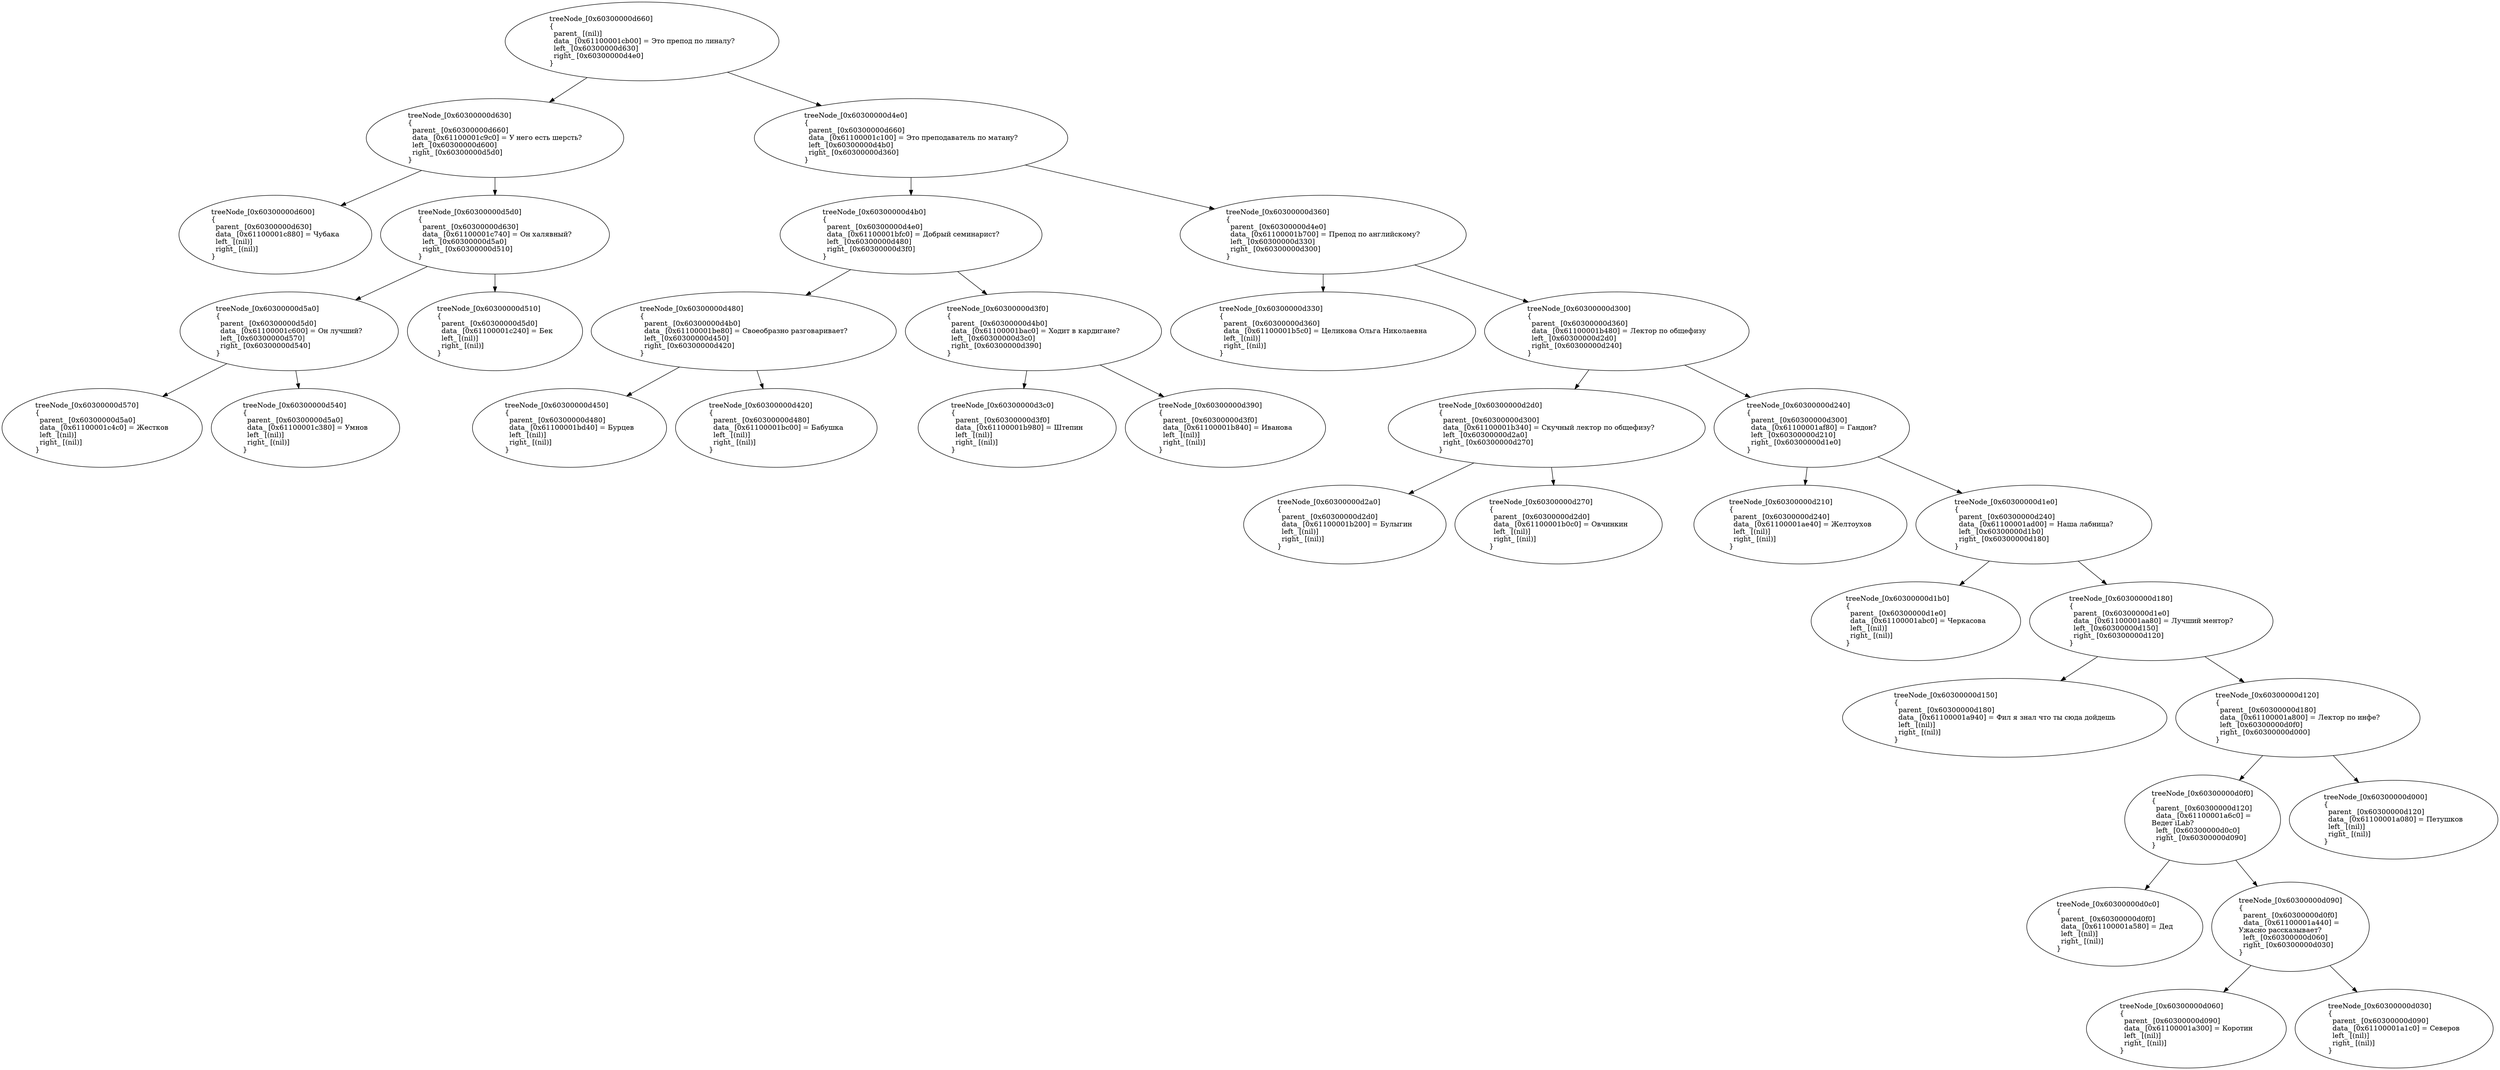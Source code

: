 digraph graf {
treeNode_0x60300000d660 [label="treeNode_[0x60300000d660]\l{\l  parent_ [(nil)]\l  data_ [0x61100001cb00] = Это препод по линалу?\l  left_ [0x60300000d630]\l  right_ [0x60300000d4e0]\l}\l"]
treeNode_0x60300000d660->treeNode_0x60300000d630
treeNode_0x60300000d630 [label="treeNode_[0x60300000d630]\l{\l  parent_ [0x60300000d660]\l  data_ [0x61100001c9c0] = У него есть шерсть?\l  left_ [0x60300000d600]\l  right_ [0x60300000d5d0]\l}\l"]
treeNode_0x60300000d630->treeNode_0x60300000d600
treeNode_0x60300000d600 [label="treeNode_[0x60300000d600]\l{\l  parent_ [0x60300000d630]\l  data_ [0x61100001c880] = Чубака\l  left_ [(nil)]\l  right_ [(nil)]\l}\l"]
treeNode_0x60300000d630->treeNode_0x60300000d5d0
treeNode_0x60300000d5d0 [label="treeNode_[0x60300000d5d0]\l{\l  parent_ [0x60300000d630]\l  data_ [0x61100001c740] = Он халявный?\l  left_ [0x60300000d5a0]\l  right_ [0x60300000d510]\l}\l"]
treeNode_0x60300000d5d0->treeNode_0x60300000d5a0
treeNode_0x60300000d5a0 [label="treeNode_[0x60300000d5a0]\l{\l  parent_ [0x60300000d5d0]\l  data_ [0x61100001c600] = Он лучший?\l  left_ [0x60300000d570]\l  right_ [0x60300000d540]\l}\l"]
treeNode_0x60300000d5a0->treeNode_0x60300000d570
treeNode_0x60300000d570 [label="treeNode_[0x60300000d570]\l{\l  parent_ [0x60300000d5a0]\l  data_ [0x61100001c4c0] = Жестков\l  left_ [(nil)]\l  right_ [(nil)]\l}\l"]
treeNode_0x60300000d5a0->treeNode_0x60300000d540
treeNode_0x60300000d540 [label="treeNode_[0x60300000d540]\l{\l  parent_ [0x60300000d5a0]\l  data_ [0x61100001c380] = Умнов\l  left_ [(nil)]\l  right_ [(nil)]\l}\l"]
treeNode_0x60300000d5d0->treeNode_0x60300000d510
treeNode_0x60300000d510 [label="treeNode_[0x60300000d510]\l{\l  parent_ [0x60300000d5d0]\l  data_ [0x61100001c240] = Бек\l  left_ [(nil)]\l  right_ [(nil)]\l}\l"]
treeNode_0x60300000d660->treeNode_0x60300000d4e0
treeNode_0x60300000d4e0 [label="treeNode_[0x60300000d4e0]\l{\l  parent_ [0x60300000d660]\l  data_ [0x61100001c100] = Это преподаватель по матану?\l  left_ [0x60300000d4b0]\l  right_ [0x60300000d360]\l}\l"]
treeNode_0x60300000d4e0->treeNode_0x60300000d4b0
treeNode_0x60300000d4b0 [label="treeNode_[0x60300000d4b0]\l{\l  parent_ [0x60300000d4e0]\l  data_ [0x61100001bfc0] = Добрый семинарист?\l  left_ [0x60300000d480]\l  right_ [0x60300000d3f0]\l}\l"]
treeNode_0x60300000d4b0->treeNode_0x60300000d480
treeNode_0x60300000d480 [label="treeNode_[0x60300000d480]\l{\l  parent_ [0x60300000d4b0]\l  data_ [0x61100001be80] = Своеобразно разговаривает?\l  left_ [0x60300000d450]\l  right_ [0x60300000d420]\l}\l"]
treeNode_0x60300000d480->treeNode_0x60300000d450
treeNode_0x60300000d450 [label="treeNode_[0x60300000d450]\l{\l  parent_ [0x60300000d480]\l  data_ [0x61100001bd40] = Бурцев\l  left_ [(nil)]\l  right_ [(nil)]\l}\l"]
treeNode_0x60300000d480->treeNode_0x60300000d420
treeNode_0x60300000d420 [label="treeNode_[0x60300000d420]\l{\l  parent_ [0x60300000d480]\l  data_ [0x61100001bc00] = Бабушка\l  left_ [(nil)]\l  right_ [(nil)]\l}\l"]
treeNode_0x60300000d4b0->treeNode_0x60300000d3f0
treeNode_0x60300000d3f0 [label="treeNode_[0x60300000d3f0]\l{\l  parent_ [0x60300000d4b0]\l  data_ [0x61100001bac0] = Ходит в кардигане?\l  left_ [0x60300000d3c0]\l  right_ [0x60300000d390]\l}\l"]
treeNode_0x60300000d3f0->treeNode_0x60300000d3c0
treeNode_0x60300000d3c0 [label="treeNode_[0x60300000d3c0]\l{\l  parent_ [0x60300000d3f0]\l  data_ [0x61100001b980] = Штепин\l  left_ [(nil)]\l  right_ [(nil)]\l}\l"]
treeNode_0x60300000d3f0->treeNode_0x60300000d390
treeNode_0x60300000d390 [label="treeNode_[0x60300000d390]\l{\l  parent_ [0x60300000d3f0]\l  data_ [0x61100001b840] = Иванова\l  left_ [(nil)]\l  right_ [(nil)]\l}\l"]
treeNode_0x60300000d4e0->treeNode_0x60300000d360
treeNode_0x60300000d360 [label="treeNode_[0x60300000d360]\l{\l  parent_ [0x60300000d4e0]\l  data_ [0x61100001b700] = Препод по английскому?\l  left_ [0x60300000d330]\l  right_ [0x60300000d300]\l}\l"]
treeNode_0x60300000d360->treeNode_0x60300000d330
treeNode_0x60300000d330 [label="treeNode_[0x60300000d330]\l{\l  parent_ [0x60300000d360]\l  data_ [0x61100001b5c0] = Целикова Ольга Николаевна\l  left_ [(nil)]\l  right_ [(nil)]\l}\l"]
treeNode_0x60300000d360->treeNode_0x60300000d300
treeNode_0x60300000d300 [label="treeNode_[0x60300000d300]\l{\l  parent_ [0x60300000d360]\l  data_ [0x61100001b480] = Лектор по общефизу\l  left_ [0x60300000d2d0]\l  right_ [0x60300000d240]\l}\l"]
treeNode_0x60300000d300->treeNode_0x60300000d2d0
treeNode_0x60300000d2d0 [label="treeNode_[0x60300000d2d0]\l{\l  parent_ [0x60300000d300]\l  data_ [0x61100001b340] = Скучный лектор по общефизу?\l  left_ [0x60300000d2a0]\l  right_ [0x60300000d270]\l}\l"]
treeNode_0x60300000d2d0->treeNode_0x60300000d2a0
treeNode_0x60300000d2a0 [label="treeNode_[0x60300000d2a0]\l{\l  parent_ [0x60300000d2d0]\l  data_ [0x61100001b200] = Булыгин\l  left_ [(nil)]\l  right_ [(nil)]\l}\l"]
treeNode_0x60300000d2d0->treeNode_0x60300000d270
treeNode_0x60300000d270 [label="treeNode_[0x60300000d270]\l{\l  parent_ [0x60300000d2d0]\l  data_ [0x61100001b0c0] = Овчинкин\l  left_ [(nil)]\l  right_ [(nil)]\l}\l"]
treeNode_0x60300000d300->treeNode_0x60300000d240
treeNode_0x60300000d240 [label="treeNode_[0x60300000d240]\l{\l  parent_ [0x60300000d300]\l  data_ [0x61100001af80] = Гандон?\l  left_ [0x60300000d210]\l  right_ [0x60300000d1e0]\l}\l"]
treeNode_0x60300000d240->treeNode_0x60300000d210
treeNode_0x60300000d210 [label="treeNode_[0x60300000d210]\l{\l  parent_ [0x60300000d240]\l  data_ [0x61100001ae40] = Желтоухов\l  left_ [(nil)]\l  right_ [(nil)]\l}\l"]
treeNode_0x60300000d240->treeNode_0x60300000d1e0
treeNode_0x60300000d1e0 [label="treeNode_[0x60300000d1e0]\l{\l  parent_ [0x60300000d240]\l  data_ [0x61100001ad00] = Наша лабница?\l  left_ [0x60300000d1b0]\l  right_ [0x60300000d180]\l}\l"]
treeNode_0x60300000d1e0->treeNode_0x60300000d1b0
treeNode_0x60300000d1b0 [label="treeNode_[0x60300000d1b0]\l{\l  parent_ [0x60300000d1e0]\l  data_ [0x61100001abc0] = Черкасова\l  left_ [(nil)]\l  right_ [(nil)]\l}\l"]
treeNode_0x60300000d1e0->treeNode_0x60300000d180
treeNode_0x60300000d180 [label="treeNode_[0x60300000d180]\l{\l  parent_ [0x60300000d1e0]\l  data_ [0x61100001aa80] = Лучший ментор?\l  left_ [0x60300000d150]\l  right_ [0x60300000d120]\l}\l"]
treeNode_0x60300000d180->treeNode_0x60300000d150
treeNode_0x60300000d150 [label="treeNode_[0x60300000d150]\l{\l  parent_ [0x60300000d180]\l  data_ [0x61100001a940] = Фил я знал что ты сюда дойдешь\l  left_ [(nil)]\l  right_ [(nil)]\l}\l"]
treeNode_0x60300000d180->treeNode_0x60300000d120
treeNode_0x60300000d120 [label="treeNode_[0x60300000d120]\l{\l  parent_ [0x60300000d180]\l  data_ [0x61100001a800] = Лектор по инфе?\l  left_ [0x60300000d0f0]\l  right_ [0x60300000d000]\l}\l"]
treeNode_0x60300000d120->treeNode_0x60300000d0f0
treeNode_0x60300000d0f0 [label="treeNode_[0x60300000d0f0]\l{\l  parent_ [0x60300000d120]\l  data_ [0x61100001a6c0] = 
Ведет iLab?\l  left_ [0x60300000d0c0]\l  right_ [0x60300000d090]\l}\l"]
treeNode_0x60300000d0f0->treeNode_0x60300000d0c0
treeNode_0x60300000d0c0 [label="treeNode_[0x60300000d0c0]\l{\l  parent_ [0x60300000d0f0]\l  data_ [0x61100001a580] = Дед\l  left_ [(nil)]\l  right_ [(nil)]\l}\l"]
treeNode_0x60300000d0f0->treeNode_0x60300000d090
treeNode_0x60300000d090 [label="treeNode_[0x60300000d090]\l{\l  parent_ [0x60300000d0f0]\l  data_ [0x61100001a440] = 
Ужасно рассказывает?\l  left_ [0x60300000d060]\l  right_ [0x60300000d030]\l}\l"]
treeNode_0x60300000d090->treeNode_0x60300000d060
treeNode_0x60300000d060 [label="treeNode_[0x60300000d060]\l{\l  parent_ [0x60300000d090]\l  data_ [0x61100001a300] = Коротин\l  left_ [(nil)]\l  right_ [(nil)]\l}\l"]
treeNode_0x60300000d090->treeNode_0x60300000d030
treeNode_0x60300000d030 [label="treeNode_[0x60300000d030]\l{\l  parent_ [0x60300000d090]\l  data_ [0x61100001a1c0] = Северов\l  left_ [(nil)]\l  right_ [(nil)]\l}\l"]
treeNode_0x60300000d120->treeNode_0x60300000d000
treeNode_0x60300000d000 [label="treeNode_[0x60300000d000]\l{\l  parent_ [0x60300000d120]\l  data_ [0x61100001a080] = Петушков\l  left_ [(nil)]\l  right_ [(nil)]\l}\l"]
}